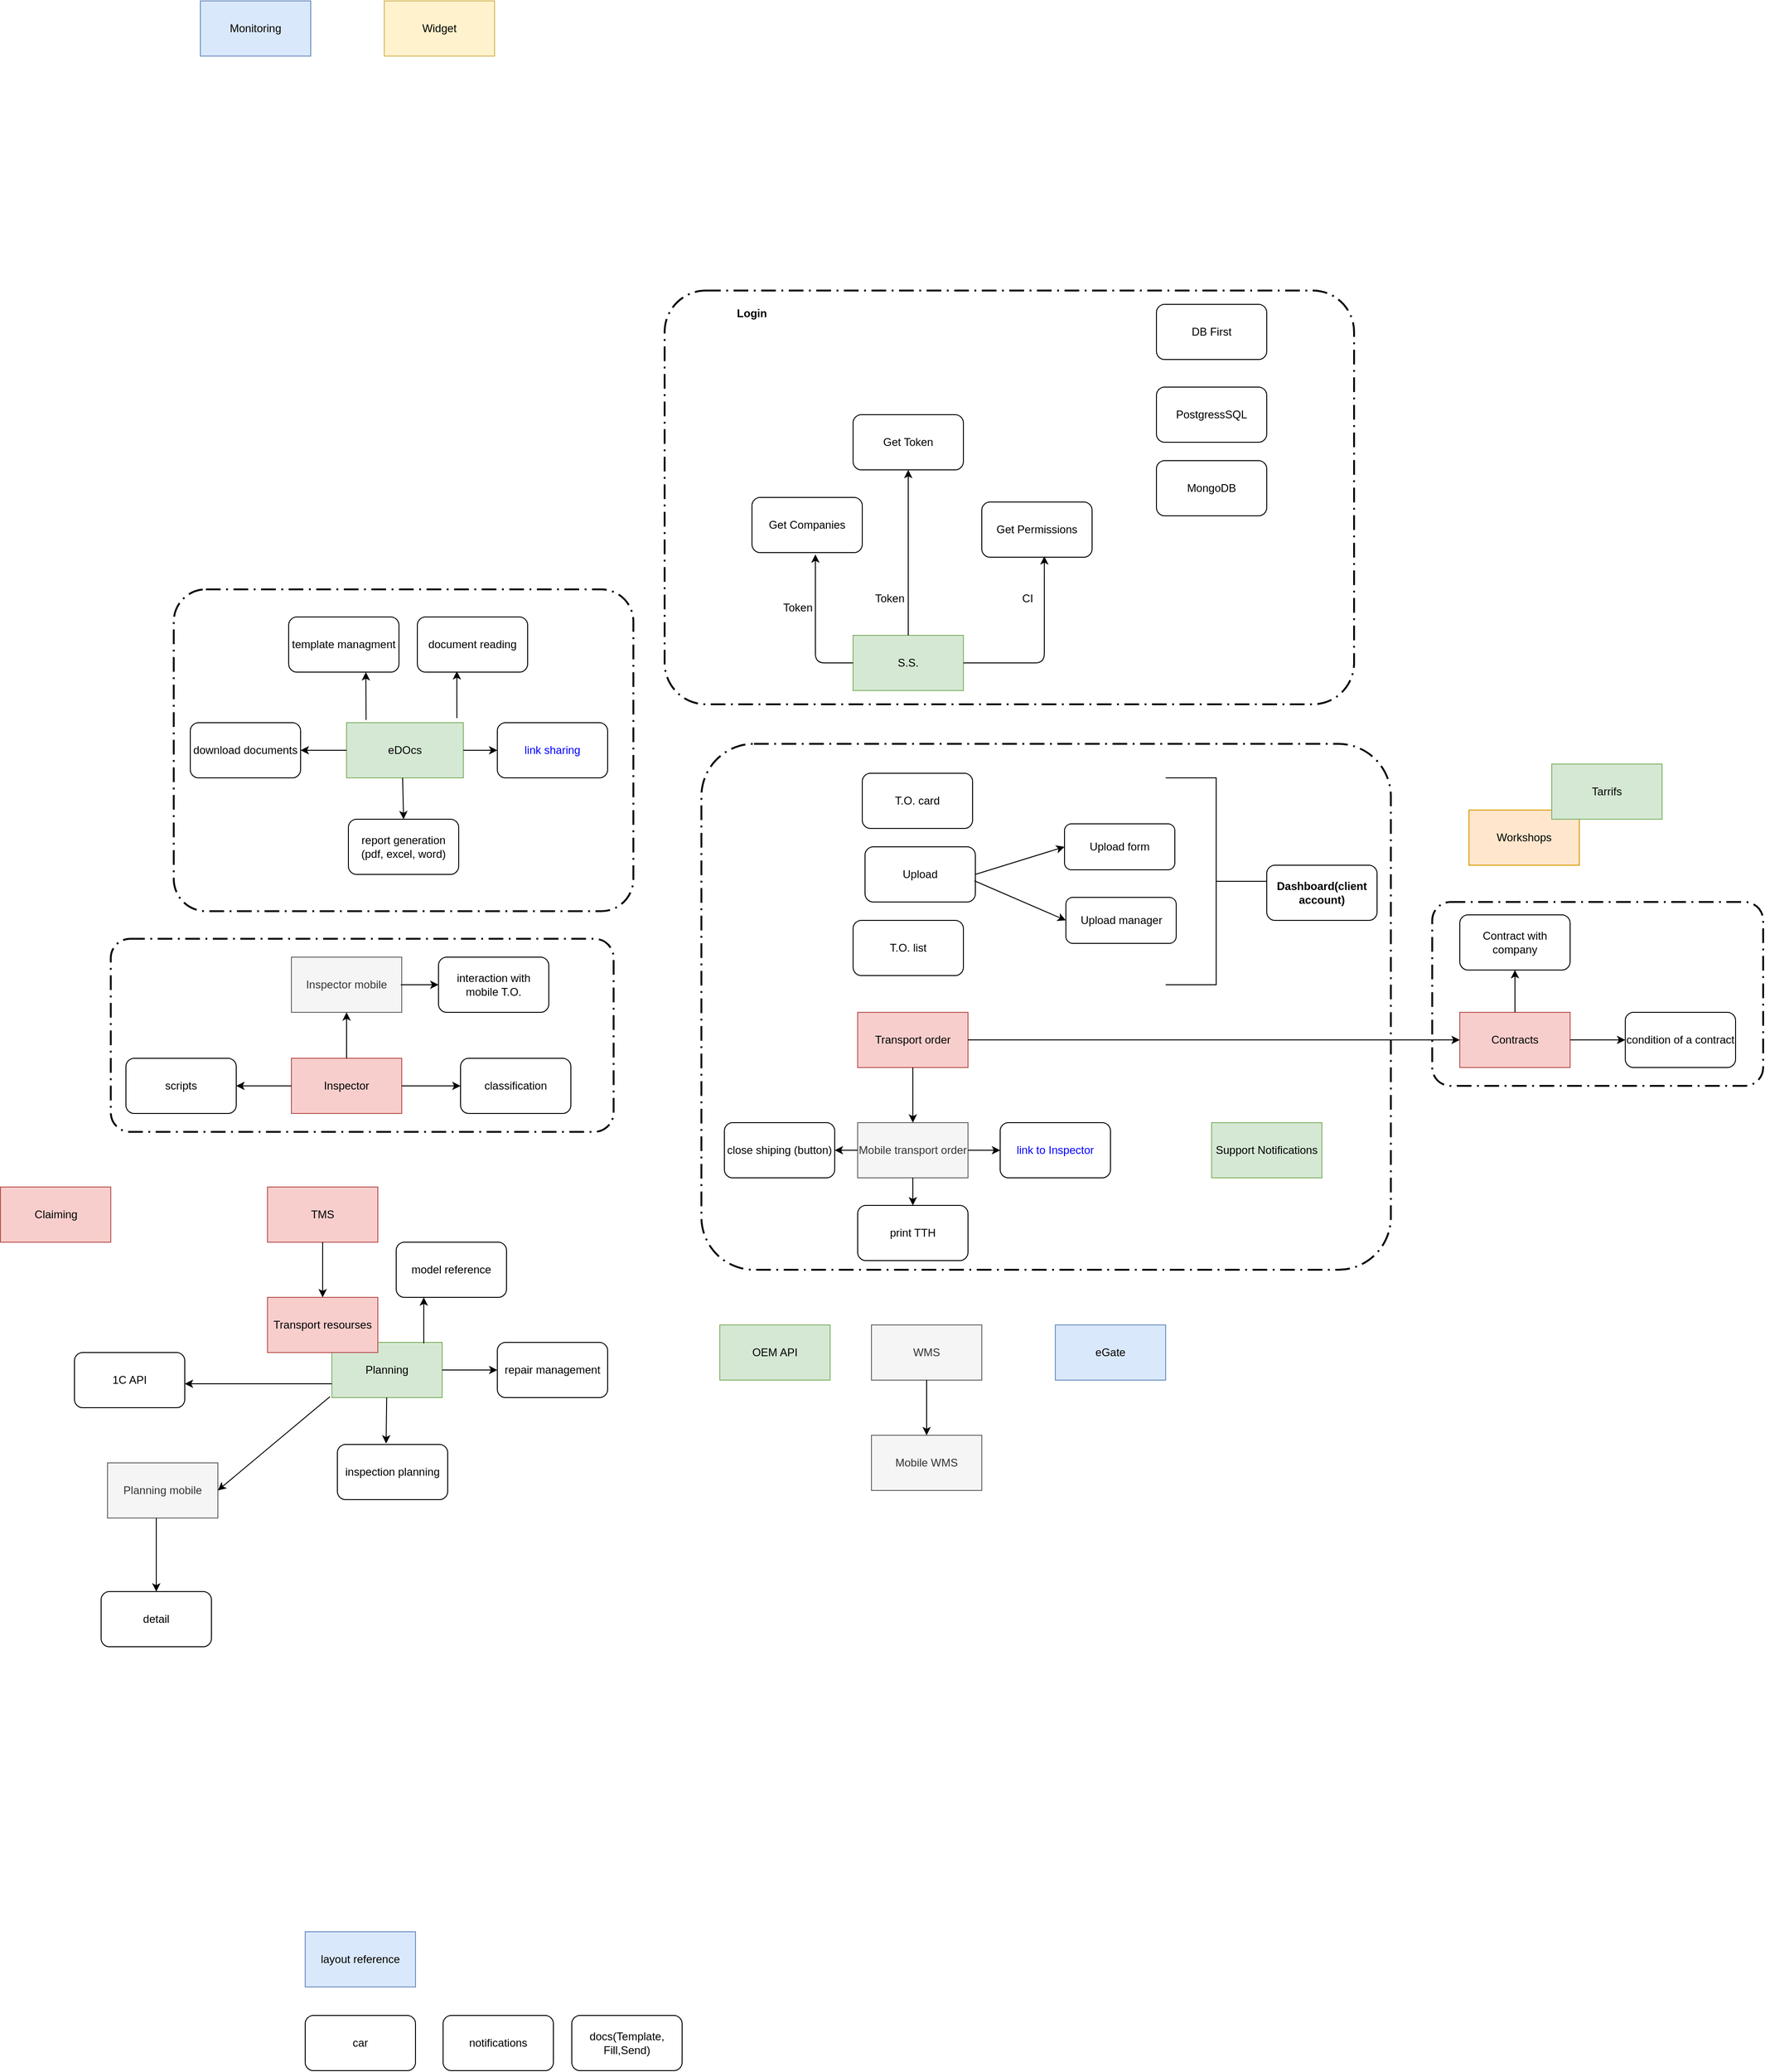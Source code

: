 <mxfile version="12.2.2" type="github" pages="1">
  <diagram id="PTuiXg3LKWEgGaHr2Whp" name="Page-1">
    <mxGraphModel dx="2249" dy="1963" grid="1" gridSize="10" guides="1" tooltips="1" connect="1" arrows="1" fold="1" page="1" pageScale="1" pageWidth="827" pageHeight="1169" math="0" shadow="0">
      <root>
        <mxCell id="0"/>
        <mxCell id="1" parent="0"/>
        <mxCell id="SR8UItn_E_fKGA6fSKFd-1" value="Transport order" style="rounded=0;whiteSpace=wrap;html=1;fillColor=#f8cecc;strokeColor=#b85450;" parent="1" vertex="1">
          <mxGeometry x="335" y="660" width="120" height="60" as="geometry"/>
        </mxCell>
        <mxCell id="SR8UItn_E_fKGA6fSKFd-2" value="Mobile transport order" style="rounded=0;whiteSpace=wrap;html=1;fillColor=#f5f5f5;strokeColor=#666666;fontColor=#333333;" parent="1" vertex="1">
          <mxGeometry x="335" y="780" width="120" height="60" as="geometry"/>
        </mxCell>
        <mxCell id="SR8UItn_E_fKGA6fSKFd-3" value="" style="endArrow=classic;html=1;entryX=0.5;entryY=0;entryDx=0;entryDy=0;" parent="1" source="SR8UItn_E_fKGA6fSKFd-1" target="SR8UItn_E_fKGA6fSKFd-2" edge="1">
          <mxGeometry width="50" height="50" relative="1" as="geometry">
            <mxPoint x="285" y="780" as="sourcePoint"/>
            <mxPoint x="335" y="730" as="targetPoint"/>
          </mxGeometry>
        </mxCell>
        <mxCell id="SR8UItn_E_fKGA6fSKFd-4" value="WMS" style="rounded=0;whiteSpace=wrap;html=1;fillColor=#f5f5f5;strokeColor=#666666;fontColor=#333333;" parent="1" vertex="1">
          <mxGeometry x="350" y="1000" width="120" height="60" as="geometry"/>
        </mxCell>
        <mxCell id="SR8UItn_E_fKGA6fSKFd-5" value="Mobile WMS" style="rounded=0;whiteSpace=wrap;html=1;fillColor=#f5f5f5;strokeColor=#666666;fontColor=#333333;" parent="1" vertex="1">
          <mxGeometry x="350" y="1120" width="120" height="60" as="geometry"/>
        </mxCell>
        <mxCell id="SR8UItn_E_fKGA6fSKFd-6" value="Contracts" style="rounded=0;whiteSpace=wrap;html=1;fillColor=#f8cecc;strokeColor=#b85450;" parent="1" vertex="1">
          <mxGeometry x="990" y="660" width="120" height="60" as="geometry"/>
        </mxCell>
        <mxCell id="SR8UItn_E_fKGA6fSKFd-7" value="" style="endArrow=classic;html=1;exitX=1;exitY=0.5;exitDx=0;exitDy=0;entryX=0;entryY=0.5;entryDx=0;entryDy=0;" parent="1" source="SR8UItn_E_fKGA6fSKFd-1" target="SR8UItn_E_fKGA6fSKFd-6" edge="1">
          <mxGeometry width="50" height="50" relative="1" as="geometry">
            <mxPoint x="455" y="730" as="sourcePoint"/>
            <mxPoint x="505" y="680" as="targetPoint"/>
          </mxGeometry>
        </mxCell>
        <mxCell id="SR8UItn_E_fKGA6fSKFd-8" value="Workshops" style="rounded=0;whiteSpace=wrap;html=1;fillColor=#ffe6cc;strokeColor=#d79b00;" parent="1" vertex="1">
          <mxGeometry x="1000" y="440" width="120" height="60" as="geometry"/>
        </mxCell>
        <mxCell id="SR8UItn_E_fKGA6fSKFd-9" value="Tarrifs" style="rounded=0;whiteSpace=wrap;html=1;fillColor=#d5e8d4;strokeColor=#82b366;" parent="1" vertex="1">
          <mxGeometry x="1090" y="390" width="120" height="60" as="geometry"/>
        </mxCell>
        <mxCell id="SR8UItn_E_fKGA6fSKFd-10" value="eGate" style="rounded=0;whiteSpace=wrap;html=1;fillColor=#dae8fc;strokeColor=#6c8ebf;" parent="1" vertex="1">
          <mxGeometry x="550" y="1000" width="120" height="60" as="geometry"/>
        </mxCell>
        <mxCell id="SR8UItn_E_fKGA6fSKFd-11" value="Monitoring" style="rounded=0;whiteSpace=wrap;html=1;fillColor=#dae8fc;strokeColor=#6c8ebf;" parent="1" vertex="1">
          <mxGeometry x="-380" y="-440" width="120" height="60" as="geometry"/>
        </mxCell>
        <mxCell id="SR8UItn_E_fKGA6fSKFd-12" value="Planning" style="rounded=0;whiteSpace=wrap;html=1;fillColor=#d5e8d4;strokeColor=#82b366;" parent="1" vertex="1">
          <mxGeometry x="-237" y="1019" width="120" height="60" as="geometry"/>
        </mxCell>
        <mxCell id="SR8UItn_E_fKGA6fSKFd-13" value="Transport resourses" style="rounded=0;whiteSpace=wrap;html=1;fillColor=#f8cecc;strokeColor=#b85450;" parent="1" vertex="1">
          <mxGeometry x="-307" y="970" width="120" height="60" as="geometry"/>
        </mxCell>
        <mxCell id="SR8UItn_E_fKGA6fSKFd-14" value="eDOcs" style="rounded=0;whiteSpace=wrap;html=1;fillColor=#d5e8d4;strokeColor=#82b366;" parent="1" vertex="1">
          <mxGeometry x="-221" y="345" width="127" height="60" as="geometry"/>
        </mxCell>
        <mxCell id="SR8UItn_E_fKGA6fSKFd-15" value="Claiming" style="rounded=0;whiteSpace=wrap;html=1;fillColor=#f8cecc;strokeColor=#b85450;" parent="1" vertex="1">
          <mxGeometry x="-597.5" y="850" width="120" height="60" as="geometry"/>
        </mxCell>
        <mxCell id="SR8UItn_E_fKGA6fSKFd-16" value="Inspector" style="rounded=0;whiteSpace=wrap;html=1;fillColor=#f8cecc;strokeColor=#b85450;" parent="1" vertex="1">
          <mxGeometry x="-281" y="710" width="120" height="60" as="geometry"/>
        </mxCell>
        <mxCell id="SR8UItn_E_fKGA6fSKFd-17" value="Inspector mobile" style="rounded=0;whiteSpace=wrap;html=1;fillColor=#f5f5f5;strokeColor=#666666;fontColor=#333333;" parent="1" vertex="1">
          <mxGeometry x="-281" y="600" width="120" height="60" as="geometry"/>
        </mxCell>
        <mxCell id="SR8UItn_E_fKGA6fSKFd-18" value="" style="endArrow=classic;html=1;entryX=0.5;entryY=1;entryDx=0;entryDy=0;" parent="1" target="SR8UItn_E_fKGA6fSKFd-17" edge="1">
          <mxGeometry width="50" height="50" relative="1" as="geometry">
            <mxPoint x="-221" y="710" as="sourcePoint"/>
            <mxPoint x="-191" y="680" as="targetPoint"/>
          </mxGeometry>
        </mxCell>
        <mxCell id="SR8UItn_E_fKGA6fSKFd-19" value="S.S." style="rounded=0;whiteSpace=wrap;html=1;fillColor=#d5e8d4;strokeColor=#82b366;" parent="1" vertex="1">
          <mxGeometry x="330" y="250" width="120" height="60" as="geometry"/>
        </mxCell>
        <mxCell id="SR8UItn_E_fKGA6fSKFd-20" value="OEM API" style="rounded=0;whiteSpace=wrap;html=1;fillColor=#d5e8d4;strokeColor=#82b366;" parent="1" vertex="1">
          <mxGeometry x="185" y="1000" width="120" height="60" as="geometry"/>
        </mxCell>
        <mxCell id="SR8UItn_E_fKGA6fSKFd-21" value="Widget" style="rounded=0;whiteSpace=wrap;html=1;fillColor=#fff2cc;strokeColor=#d6b656;" parent="1" vertex="1">
          <mxGeometry x="-180" y="-440" width="120" height="60" as="geometry"/>
        </mxCell>
        <mxCell id="SR8UItn_E_fKGA6fSKFd-22" value="TMS" style="rounded=0;whiteSpace=wrap;html=1;fillColor=#f8cecc;strokeColor=#b85450;" parent="1" vertex="1">
          <mxGeometry x="-307" y="850" width="120" height="60" as="geometry"/>
        </mxCell>
        <mxCell id="SR8UItn_E_fKGA6fSKFd-24" value="" style="endArrow=classic;html=1;exitX=0.5;exitY=1;exitDx=0;exitDy=0;" parent="1" source="SR8UItn_E_fKGA6fSKFd-4" target="SR8UItn_E_fKGA6fSKFd-5" edge="1">
          <mxGeometry width="50" height="50" relative="1" as="geometry">
            <mxPoint x="340" y="1120" as="sourcePoint"/>
            <mxPoint x="390" y="1070" as="targetPoint"/>
          </mxGeometry>
        </mxCell>
        <mxCell id="SR8UItn_E_fKGA6fSKFd-25" value="Get Companies" style="rounded=1;whiteSpace=wrap;html=1;" parent="1" vertex="1">
          <mxGeometry x="220" y="100" width="120" height="60" as="geometry"/>
        </mxCell>
        <mxCell id="SR8UItn_E_fKGA6fSKFd-26" value="Get Permissions" style="rounded=1;whiteSpace=wrap;html=1;" parent="1" vertex="1">
          <mxGeometry x="470" y="105" width="120" height="60" as="geometry"/>
        </mxCell>
        <mxCell id="SR8UItn_E_fKGA6fSKFd-27" value="" style="endArrow=classic;html=1;exitX=0;exitY=0.5;exitDx=0;exitDy=0;entryX=0.575;entryY=1.033;entryDx=0;entryDy=0;entryPerimeter=0;" parent="1" source="SR8UItn_E_fKGA6fSKFd-19" target="SR8UItn_E_fKGA6fSKFd-25" edge="1">
          <mxGeometry width="50" height="50" relative="1" as="geometry">
            <mxPoint x="250" y="320" as="sourcePoint"/>
            <mxPoint x="290" y="210" as="targetPoint"/>
            <Array as="points">
              <mxPoint x="289" y="280"/>
            </Array>
          </mxGeometry>
        </mxCell>
        <mxCell id="SR8UItn_E_fKGA6fSKFd-28" value="" style="endArrow=classic;html=1;entryX=0.567;entryY=0.983;entryDx=0;entryDy=0;entryPerimeter=0;exitX=1;exitY=0.5;exitDx=0;exitDy=0;" parent="1" source="SR8UItn_E_fKGA6fSKFd-19" target="SR8UItn_E_fKGA6fSKFd-26" edge="1">
          <mxGeometry width="50" height="50" relative="1" as="geometry">
            <mxPoint x="460" y="300" as="sourcePoint"/>
            <mxPoint x="510" y="250" as="targetPoint"/>
            <Array as="points">
              <mxPoint x="538" y="280"/>
            </Array>
          </mxGeometry>
        </mxCell>
        <mxCell id="SR8UItn_E_fKGA6fSKFd-29" value="Get Token" style="rounded=1;whiteSpace=wrap;html=1;" parent="1" vertex="1">
          <mxGeometry x="330" y="10" width="120" height="60" as="geometry"/>
        </mxCell>
        <mxCell id="SR8UItn_E_fKGA6fSKFd-30" value="" style="endArrow=classic;html=1;entryX=0.5;entryY=1;entryDx=0;entryDy=0;" parent="1" source="SR8UItn_E_fKGA6fSKFd-19" target="SR8UItn_E_fKGA6fSKFd-29" edge="1">
          <mxGeometry width="50" height="50" relative="1" as="geometry">
            <mxPoint x="360" y="240" as="sourcePoint"/>
            <mxPoint x="400" y="120" as="targetPoint"/>
          </mxGeometry>
        </mxCell>
        <mxCell id="SR8UItn_E_fKGA6fSKFd-32" value="Token" style="text;html=1;strokeColor=none;fillColor=none;align=center;verticalAlign=middle;whiteSpace=wrap;rounded=0;" parent="1" vertex="1">
          <mxGeometry x="250" y="210" width="40" height="20" as="geometry"/>
        </mxCell>
        <mxCell id="SR8UItn_E_fKGA6fSKFd-33" value="Token" style="text;html=1;strokeColor=none;fillColor=none;align=center;verticalAlign=middle;whiteSpace=wrap;rounded=0;" parent="1" vertex="1">
          <mxGeometry x="350" y="200" width="40" height="20" as="geometry"/>
        </mxCell>
        <mxCell id="SR8UItn_E_fKGA6fSKFd-34" value="CI" style="text;html=1;strokeColor=none;fillColor=none;align=center;verticalAlign=middle;whiteSpace=wrap;rounded=0;" parent="1" vertex="1">
          <mxGeometry x="500" y="200" width="40" height="20" as="geometry"/>
        </mxCell>
        <mxCell id="SR8UItn_E_fKGA6fSKFd-36" value="&#xa;&#xa;" style="rounded=1;arcSize=10;dashed=1;strokeColor=#000000;fillColor=none;gradientColor=none;dashPattern=8 3 1 3;strokeWidth=2;" parent="1" vertex="1">
          <mxGeometry x="125" y="-125" width="750" height="450" as="geometry"/>
        </mxCell>
        <mxCell id="SR8UItn_E_fKGA6fSKFd-37" value="&lt;font style=&quot;font-size: 12px&quot;&gt;&lt;b&gt;Login&lt;/b&gt;&lt;/font&gt;" style="text;html=1;strokeColor=none;fillColor=none;align=center;verticalAlign=middle;whiteSpace=wrap;rounded=0;" parent="1" vertex="1">
          <mxGeometry x="170" y="-110" width="100" height="20" as="geometry"/>
        </mxCell>
        <mxCell id="SR8UItn_E_fKGA6fSKFd-38" value="DB First" style="rounded=1;whiteSpace=wrap;html=1;" parent="1" vertex="1">
          <mxGeometry x="660" y="-110" width="120" height="60" as="geometry"/>
        </mxCell>
        <mxCell id="SR8UItn_E_fKGA6fSKFd-39" value="PostgressSQL" style="rounded=1;whiteSpace=wrap;html=1;" parent="1" vertex="1">
          <mxGeometry x="660" y="-20" width="120" height="60" as="geometry"/>
        </mxCell>
        <mxCell id="SR8UItn_E_fKGA6fSKFd-40" value="MongoDB" style="rounded=1;whiteSpace=wrap;html=1;" parent="1" vertex="1">
          <mxGeometry x="660" y="60" width="120" height="60" as="geometry"/>
        </mxCell>
        <mxCell id="SR8UItn_E_fKGA6fSKFd-41" value="" style="rounded=1;arcSize=10;dashed=1;strokeColor=#000000;fillColor=none;gradientColor=none;dashPattern=8 3 1 3;strokeWidth=2;" parent="1" vertex="1">
          <mxGeometry x="165" y="368" width="750" height="572" as="geometry"/>
        </mxCell>
        <mxCell id="7x3MDn5NO5UKp1_px_gG-1" value="T.O. list" style="rounded=1;whiteSpace=wrap;html=1;" parent="1" vertex="1">
          <mxGeometry x="330" y="560" width="120" height="60" as="geometry"/>
        </mxCell>
        <mxCell id="7x3MDn5NO5UKp1_px_gG-2" value="T.O. card" style="rounded=1;whiteSpace=wrap;html=1;" parent="1" vertex="1">
          <mxGeometry x="340" y="400" width="120" height="60" as="geometry"/>
        </mxCell>
        <mxCell id="7x3MDn5NO5UKp1_px_gG-3" value="Upload" style="rounded=1;whiteSpace=wrap;html=1;" parent="1" vertex="1">
          <mxGeometry x="343" y="480" width="120" height="60" as="geometry"/>
        </mxCell>
        <mxCell id="7x3MDn5NO5UKp1_px_gG-5" value="Upload form" style="rounded=1;whiteSpace=wrap;html=1;" parent="1" vertex="1">
          <mxGeometry x="560" y="455" width="120" height="50" as="geometry"/>
        </mxCell>
        <mxCell id="7x3MDn5NO5UKp1_px_gG-6" value="" style="endArrow=classic;html=1;exitX=0.992;exitY=0.617;exitDx=0;exitDy=0;entryX=0;entryY=0.5;entryDx=0;entryDy=0;exitPerimeter=0;" parent="1" source="7x3MDn5NO5UKp1_px_gG-3" target="7x3MDn5NO5UKp1_px_gG-7" edge="1">
          <mxGeometry width="50" height="50" relative="1" as="geometry">
            <mxPoint x="580" y="630" as="sourcePoint"/>
            <mxPoint x="530" y="600" as="targetPoint"/>
          </mxGeometry>
        </mxCell>
        <mxCell id="7x3MDn5NO5UKp1_px_gG-7" value="Upload manager" style="rounded=1;whiteSpace=wrap;html=1;" parent="1" vertex="1">
          <mxGeometry x="561.5" y="535" width="120" height="50" as="geometry"/>
        </mxCell>
        <mxCell id="7x3MDn5NO5UKp1_px_gG-9" value="&lt;b&gt;Dashboard(client account)&lt;/b&gt;" style="rounded=1;whiteSpace=wrap;html=1;" parent="1" vertex="1">
          <mxGeometry x="780" y="500" width="120" height="60" as="geometry"/>
        </mxCell>
        <mxCell id="7x3MDn5NO5UKp1_px_gG-10" value="" style="html=1;shape=mxgraph.flowchart.annotation_2;align=left;labelPosition=right;rotation=-180;" parent="1" vertex="1">
          <mxGeometry x="670" y="405" width="110" height="225" as="geometry"/>
        </mxCell>
        <mxCell id="7x3MDn5NO5UKp1_px_gG-12" value="" style="endArrow=classic;html=1;exitX=1;exitY=0.5;exitDx=0;exitDy=0;entryX=0;entryY=0.5;entryDx=0;entryDy=0;" parent="1" source="SR8UItn_E_fKGA6fSKFd-2" target="7x3MDn5NO5UKp1_px_gG-13" edge="1">
          <mxGeometry width="50" height="50" relative="1" as="geometry">
            <mxPoint x="510" y="840" as="sourcePoint"/>
            <mxPoint x="530" y="810" as="targetPoint"/>
          </mxGeometry>
        </mxCell>
        <mxCell id="7x3MDn5NO5UKp1_px_gG-13" value="&lt;font color=&quot;#0000ff&quot;&gt;link to Inspector&lt;/font&gt;" style="rounded=1;whiteSpace=wrap;html=1;" parent="1" vertex="1">
          <mxGeometry x="490" y="780" width="120" height="60" as="geometry"/>
        </mxCell>
        <mxCell id="7x3MDn5NO5UKp1_px_gG-14" value="print TTH" style="rounded=1;whiteSpace=wrap;html=1;" parent="1" vertex="1">
          <mxGeometry x="335" y="870" width="120" height="60" as="geometry"/>
        </mxCell>
        <mxCell id="7x3MDn5NO5UKp1_px_gG-15" value="close shiping (button)" style="rounded=1;whiteSpace=wrap;html=1;" parent="1" vertex="1">
          <mxGeometry x="190" y="780" width="120" height="60" as="geometry"/>
        </mxCell>
        <mxCell id="7x3MDn5NO5UKp1_px_gG-16" value="" style="endArrow=classic;html=1;exitX=0.5;exitY=1;exitDx=0;exitDy=0;" parent="1" source="SR8UItn_E_fKGA6fSKFd-2" target="7x3MDn5NO5UKp1_px_gG-14" edge="1">
          <mxGeometry width="50" height="50" relative="1" as="geometry">
            <mxPoint x="350" y="890" as="sourcePoint"/>
            <mxPoint x="400" y="840" as="targetPoint"/>
          </mxGeometry>
        </mxCell>
        <mxCell id="7x3MDn5NO5UKp1_px_gG-17" value="" style="endArrow=classic;html=1;exitX=0;exitY=0.5;exitDx=0;exitDy=0;" parent="1" source="SR8UItn_E_fKGA6fSKFd-2" target="7x3MDn5NO5UKp1_px_gG-15" edge="1">
          <mxGeometry width="50" height="50" relative="1" as="geometry">
            <mxPoint x="240" y="930" as="sourcePoint"/>
            <mxPoint x="290" y="880" as="targetPoint"/>
          </mxGeometry>
        </mxCell>
        <mxCell id="7x3MDn5NO5UKp1_px_gG-18" value="report generation (pdf, excel, word)" style="rounded=1;whiteSpace=wrap;html=1;" parent="1" vertex="1">
          <mxGeometry x="-219" y="450" width="120" height="60" as="geometry"/>
        </mxCell>
        <mxCell id="7x3MDn5NO5UKp1_px_gG-19" value="" style="endArrow=classic;html=1;entryX=0.5;entryY=0;entryDx=0;entryDy=0;" parent="1" target="7x3MDn5NO5UKp1_px_gG-18" edge="1">
          <mxGeometry width="50" height="50" relative="1" as="geometry">
            <mxPoint x="-160" y="405" as="sourcePoint"/>
            <mxPoint x="-121" y="415" as="targetPoint"/>
          </mxGeometry>
        </mxCell>
        <mxCell id="7x3MDn5NO5UKp1_px_gG-20" value="download documents" style="rounded=1;whiteSpace=wrap;html=1;" parent="1" vertex="1">
          <mxGeometry x="-391" y="345" width="120" height="60" as="geometry"/>
        </mxCell>
        <mxCell id="7x3MDn5NO5UKp1_px_gG-21" value="" style="endArrow=classic;html=1;entryX=1;entryY=0.5;entryDx=0;entryDy=0;exitX=0;exitY=0.5;exitDx=0;exitDy=0;" parent="1" source="SR8UItn_E_fKGA6fSKFd-14" target="7x3MDn5NO5UKp1_px_gG-20" edge="1">
          <mxGeometry width="50" height="50" relative="1" as="geometry">
            <mxPoint x="-261" y="415" as="sourcePoint"/>
            <mxPoint x="-211" y="365" as="targetPoint"/>
          </mxGeometry>
        </mxCell>
        <mxCell id="7x3MDn5NO5UKp1_px_gG-22" value="&lt;font color=&quot;#0000ff&quot;&gt;link sharing&lt;/font&gt;" style="rounded=1;whiteSpace=wrap;html=1;" parent="1" vertex="1">
          <mxGeometry x="-57" y="345" width="120" height="60" as="geometry"/>
        </mxCell>
        <mxCell id="7x3MDn5NO5UKp1_px_gG-23" value="" style="endArrow=classic;html=1;exitX=1;exitY=0.5;exitDx=0;exitDy=0;entryX=0;entryY=0.5;entryDx=0;entryDy=0;" parent="1" source="SR8UItn_E_fKGA6fSKFd-14" target="7x3MDn5NO5UKp1_px_gG-22" edge="1">
          <mxGeometry width="50" height="50" relative="1" as="geometry">
            <mxPoint x="-77" y="348" as="sourcePoint"/>
            <mxPoint x="-27" y="298" as="targetPoint"/>
          </mxGeometry>
        </mxCell>
        <mxCell id="7x3MDn5NO5UKp1_px_gG-24" value="interaction with mobile T.O." style="rounded=1;whiteSpace=wrap;html=1;" parent="1" vertex="1">
          <mxGeometry x="-121" y="600" width="120" height="60" as="geometry"/>
        </mxCell>
        <mxCell id="7x3MDn5NO5UKp1_px_gG-25" value="" style="endArrow=classic;html=1;entryX=0;entryY=0.5;entryDx=0;entryDy=0;" parent="1" target="7x3MDn5NO5UKp1_px_gG-24" edge="1">
          <mxGeometry width="50" height="50" relative="1" as="geometry">
            <mxPoint x="-162" y="630" as="sourcePoint"/>
            <mxPoint x="-71" y="510" as="targetPoint"/>
          </mxGeometry>
        </mxCell>
        <mxCell id="7x3MDn5NO5UKp1_px_gG-26" value="" style="rounded=1;arcSize=10;dashed=1;strokeColor=#000000;fillColor=none;gradientColor=none;dashPattern=8 3 1 3;strokeWidth=2;" parent="1" vertex="1">
          <mxGeometry x="-477.5" y="580" width="547" height="210" as="geometry"/>
        </mxCell>
        <mxCell id="7x3MDn5NO5UKp1_px_gG-27" value="template managment" style="rounded=1;whiteSpace=wrap;html=1;" parent="1" vertex="1">
          <mxGeometry x="-284" y="230" width="120" height="60" as="geometry"/>
        </mxCell>
        <mxCell id="7x3MDn5NO5UKp1_px_gG-28" value="document reading" style="rounded=1;whiteSpace=wrap;html=1;" parent="1" vertex="1">
          <mxGeometry x="-144" y="230" width="120" height="60" as="geometry"/>
        </mxCell>
        <mxCell id="7x3MDn5NO5UKp1_px_gG-29" value="" style="endArrow=classic;html=1;exitX=0.167;exitY=-0.05;exitDx=0;exitDy=0;exitPerimeter=0;" parent="1" source="SR8UItn_E_fKGA6fSKFd-14" edge="1">
          <mxGeometry width="50" height="50" relative="1" as="geometry">
            <mxPoint x="-200" y="340" as="sourcePoint"/>
            <mxPoint x="-200" y="290" as="targetPoint"/>
          </mxGeometry>
        </mxCell>
        <mxCell id="7x3MDn5NO5UKp1_px_gG-30" value="" style="endArrow=classic;html=1;entryX=0.358;entryY=0.983;entryDx=0;entryDy=0;entryPerimeter=0;" parent="1" target="7x3MDn5NO5UKp1_px_gG-28" edge="1">
          <mxGeometry width="50" height="50" relative="1" as="geometry">
            <mxPoint x="-101" y="340" as="sourcePoint"/>
            <mxPoint x="-64" y="300" as="targetPoint"/>
          </mxGeometry>
        </mxCell>
        <mxCell id="7x3MDn5NO5UKp1_px_gG-31" value="" style="rounded=1;arcSize=10;dashed=1;strokeColor=#000000;fillColor=none;gradientColor=none;dashPattern=8 3 1 3;strokeWidth=2;" parent="1" vertex="1">
          <mxGeometry x="-409" y="200" width="500" height="350" as="geometry"/>
        </mxCell>
        <mxCell id="7x3MDn5NO5UKp1_px_gG-33" value="" style="endArrow=classic;html=1;exitX=0.5;exitY=1;exitDx=0;exitDy=0;" parent="1" source="SR8UItn_E_fKGA6fSKFd-22" target="SR8UItn_E_fKGA6fSKFd-13" edge="1">
          <mxGeometry width="50" height="50" relative="1" as="geometry">
            <mxPoint x="-117" y="1010" as="sourcePoint"/>
            <mxPoint x="-67" y="960" as="targetPoint"/>
          </mxGeometry>
        </mxCell>
        <mxCell id="7x3MDn5NO5UKp1_px_gG-34" value="Contract with company" style="rounded=1;whiteSpace=wrap;html=1;" parent="1" vertex="1">
          <mxGeometry x="990" y="554" width="120" height="60" as="geometry"/>
        </mxCell>
        <mxCell id="7x3MDn5NO5UKp1_px_gG-35" value="condition of a contract" style="rounded=1;whiteSpace=wrap;html=1;" parent="1" vertex="1">
          <mxGeometry x="1170" y="660" width="120" height="60" as="geometry"/>
        </mxCell>
        <mxCell id="7x3MDn5NO5UKp1_px_gG-36" value="" style="endArrow=classic;html=1;exitX=1;exitY=0.5;exitDx=0;exitDy=0;entryX=0;entryY=0.5;entryDx=0;entryDy=0;" parent="1" source="SR8UItn_E_fKGA6fSKFd-6" target="7x3MDn5NO5UKp1_px_gG-35" edge="1">
          <mxGeometry width="50" height="50" relative="1" as="geometry">
            <mxPoint x="1040" y="840" as="sourcePoint"/>
            <mxPoint x="1160" y="690" as="targetPoint"/>
          </mxGeometry>
        </mxCell>
        <mxCell id="7x3MDn5NO5UKp1_px_gG-37" value="" style="endArrow=classic;html=1;entryX=0.5;entryY=1;entryDx=0;entryDy=0;exitX=0.5;exitY=0;exitDx=0;exitDy=0;" parent="1" source="SR8UItn_E_fKGA6fSKFd-6" target="7x3MDn5NO5UKp1_px_gG-34" edge="1">
          <mxGeometry width="50" height="50" relative="1" as="geometry">
            <mxPoint x="1030" y="670" as="sourcePoint"/>
            <mxPoint x="1080" y="620" as="targetPoint"/>
          </mxGeometry>
        </mxCell>
        <mxCell id="7x3MDn5NO5UKp1_px_gG-38" value="" style="rounded=1;arcSize=10;dashed=1;strokeColor=#000000;fillColor=none;gradientColor=none;dashPattern=8 3 1 3;strokeWidth=2;" parent="1" vertex="1">
          <mxGeometry x="960" y="540" width="360" height="200" as="geometry"/>
        </mxCell>
        <mxCell id="7x3MDn5NO5UKp1_px_gG-39" value="Support Notifications" style="rounded=0;whiteSpace=wrap;html=1;fillColor=#d5e8d4;strokeColor=#82b366;" parent="1" vertex="1">
          <mxGeometry x="720" y="780" width="120" height="60" as="geometry"/>
        </mxCell>
        <mxCell id="7x3MDn5NO5UKp1_px_gG-40" value="inspection planning" style="rounded=1;whiteSpace=wrap;html=1;" parent="1" vertex="1">
          <mxGeometry x="-231" y="1130" width="120" height="60" as="geometry"/>
        </mxCell>
        <mxCell id="7x3MDn5NO5UKp1_px_gG-41" value="" style="endArrow=classic;html=1;entryX=0.442;entryY=-0.017;entryDx=0;entryDy=0;entryPerimeter=0;" parent="1" source="SR8UItn_E_fKGA6fSKFd-12" target="7x3MDn5NO5UKp1_px_gG-40" edge="1">
          <mxGeometry width="50" height="50" relative="1" as="geometry">
            <mxPoint x="-197" y="1170" as="sourcePoint"/>
            <mxPoint x="-147" y="1120" as="targetPoint"/>
          </mxGeometry>
        </mxCell>
        <mxCell id="7x3MDn5NO5UKp1_px_gG-42" value="" style="endArrow=classic;html=1;exitX=0;exitY=0.75;exitDx=0;exitDy=0;" parent="1" source="SR8UItn_E_fKGA6fSKFd-12" edge="1">
          <mxGeometry width="50" height="50" relative="1" as="geometry">
            <mxPoint x="-357" y="1130" as="sourcePoint"/>
            <mxPoint x="-397" y="1064" as="targetPoint"/>
          </mxGeometry>
        </mxCell>
        <mxCell id="7x3MDn5NO5UKp1_px_gG-43" value="1C API" style="rounded=1;whiteSpace=wrap;html=1;" parent="1" vertex="1">
          <mxGeometry x="-517" y="1030" width="120" height="60" as="geometry"/>
        </mxCell>
        <mxCell id="7x3MDn5NO5UKp1_px_gG-44" value="Planning mobile" style="rounded=0;whiteSpace=wrap;html=1;fillColor=#f5f5f5;strokeColor=#666666;fontColor=#333333;" parent="1" vertex="1">
          <mxGeometry x="-481" y="1150" width="120" height="60" as="geometry"/>
        </mxCell>
        <mxCell id="7x3MDn5NO5UKp1_px_gG-45" value="repair management" style="rounded=1;whiteSpace=wrap;html=1;" parent="1" vertex="1">
          <mxGeometry x="-57" y="1019" width="120" height="60" as="geometry"/>
        </mxCell>
        <mxCell id="7x3MDn5NO5UKp1_px_gG-46" value="" style="endArrow=classic;html=1;exitX=1;exitY=0.5;exitDx=0;exitDy=0;entryX=0;entryY=0.5;entryDx=0;entryDy=0;" parent="1" source="SR8UItn_E_fKGA6fSKFd-12" target="7x3MDn5NO5UKp1_px_gG-45" edge="1">
          <mxGeometry width="50" height="50" relative="1" as="geometry">
            <mxPoint x="-97" y="1030" as="sourcePoint"/>
            <mxPoint x="-47" y="980" as="targetPoint"/>
          </mxGeometry>
        </mxCell>
        <mxCell id="7x3MDn5NO5UKp1_px_gG-47" value="" style="endArrow=classic;html=1;entryX=0.5;entryY=0;entryDx=0;entryDy=0;" parent="1" target="7x3MDn5NO5UKp1_px_gG-48" edge="1">
          <mxGeometry width="50" height="50" relative="1" as="geometry">
            <mxPoint x="-428" y="1210" as="sourcePoint"/>
            <mxPoint x="-437" y="1290" as="targetPoint"/>
          </mxGeometry>
        </mxCell>
        <mxCell id="7x3MDn5NO5UKp1_px_gG-48" value="detail" style="rounded=1;whiteSpace=wrap;html=1;" parent="1" vertex="1">
          <mxGeometry x="-488" y="1290" width="120" height="60" as="geometry"/>
        </mxCell>
        <mxCell id="7x3MDn5NO5UKp1_px_gG-49" value="" style="endArrow=classic;html=1;exitX=-0.017;exitY=0.983;exitDx=0;exitDy=0;exitPerimeter=0;entryX=1;entryY=0.5;entryDx=0;entryDy=0;" parent="1" source="SR8UItn_E_fKGA6fSKFd-12" target="7x3MDn5NO5UKp1_px_gG-44" edge="1">
          <mxGeometry width="50" height="50" relative="1" as="geometry">
            <mxPoint x="-317" y="1250" as="sourcePoint"/>
            <mxPoint x="-267" y="1200" as="targetPoint"/>
          </mxGeometry>
        </mxCell>
        <mxCell id="7x3MDn5NO5UKp1_px_gG-50" value="layout reference" style="rounded=0;whiteSpace=wrap;html=1;fillColor=#dae8fc;strokeColor=#6c8ebf;" parent="1" vertex="1">
          <mxGeometry x="-266" y="1660" width="120" height="60" as="geometry"/>
        </mxCell>
        <mxCell id="7x3MDn5NO5UKp1_px_gG-51" value="car" style="rounded=1;whiteSpace=wrap;html=1;" parent="1" vertex="1">
          <mxGeometry x="-266" y="1751" width="120" height="60" as="geometry"/>
        </mxCell>
        <mxCell id="7x3MDn5NO5UKp1_px_gG-52" value="notifications" style="rounded=1;whiteSpace=wrap;html=1;" parent="1" vertex="1">
          <mxGeometry x="-116" y="1751" width="120" height="60" as="geometry"/>
        </mxCell>
        <mxCell id="7x3MDn5NO5UKp1_px_gG-53" value="docs(Template, Fill,Send)" style="rounded=1;whiteSpace=wrap;html=1;" parent="1" vertex="1">
          <mxGeometry x="24" y="1751" width="120" height="60" as="geometry"/>
        </mxCell>
        <mxCell id="7x3MDn5NO5UKp1_px_gG-54" value="" style="endArrow=classic;html=1;" parent="1" edge="1">
          <mxGeometry width="50" height="50" relative="1" as="geometry">
            <mxPoint x="-137" y="1020" as="sourcePoint"/>
            <mxPoint x="-137" y="970" as="targetPoint"/>
          </mxGeometry>
        </mxCell>
        <mxCell id="7x3MDn5NO5UKp1_px_gG-56" value="model reference" style="rounded=1;whiteSpace=wrap;html=1;" parent="1" vertex="1">
          <mxGeometry x="-167" y="910" width="120" height="60" as="geometry"/>
        </mxCell>
        <mxCell id="7x3MDn5NO5UKp1_px_gG-57" value="scripts" style="rounded=1;whiteSpace=wrap;html=1;" parent="1" vertex="1">
          <mxGeometry x="-461" y="710" width="120" height="60" as="geometry"/>
        </mxCell>
        <mxCell id="7x3MDn5NO5UKp1_px_gG-58" value="classification" style="rounded=1;whiteSpace=wrap;html=1;" parent="1" vertex="1">
          <mxGeometry x="-97" y="710" width="120" height="60" as="geometry"/>
        </mxCell>
        <mxCell id="7x3MDn5NO5UKp1_px_gG-59" value="" style="endArrow=classic;html=1;exitX=1;exitY=0.5;exitDx=0;exitDy=0;entryX=0;entryY=0.5;entryDx=0;entryDy=0;" parent="1" source="SR8UItn_E_fKGA6fSKFd-16" target="7x3MDn5NO5UKp1_px_gG-58" edge="1">
          <mxGeometry width="50" height="50" relative="1" as="geometry">
            <mxPoint x="-127" y="780" as="sourcePoint"/>
            <mxPoint x="-117" y="740" as="targetPoint"/>
          </mxGeometry>
        </mxCell>
        <mxCell id="7x3MDn5NO5UKp1_px_gG-61" value="" style="endArrow=classic;html=1;exitX=0;exitY=0.5;exitDx=0;exitDy=0;entryX=1;entryY=0.5;entryDx=0;entryDy=0;" parent="1" source="SR8UItn_E_fKGA6fSKFd-16" target="7x3MDn5NO5UKp1_px_gG-57" edge="1">
          <mxGeometry width="50" height="50" relative="1" as="geometry">
            <mxPoint x="-337" y="770" as="sourcePoint"/>
            <mxPoint x="-317" y="730" as="targetPoint"/>
          </mxGeometry>
        </mxCell>
        <mxCell id="7x3MDn5NO5UKp1_px_gG-64" value="" style="endArrow=classic;html=1;exitX=1;exitY=0.5;exitDx=0;exitDy=0;entryX=0;entryY=0.5;entryDx=0;entryDy=0;" parent="1" source="7x3MDn5NO5UKp1_px_gG-3" target="7x3MDn5NO5UKp1_px_gG-5" edge="1">
          <mxGeometry width="50" height="50" relative="1" as="geometry">
            <mxPoint x="473" y="610" as="sourcePoint"/>
            <mxPoint x="540" y="510" as="targetPoint"/>
          </mxGeometry>
        </mxCell>
      </root>
    </mxGraphModel>
  </diagram>
</mxfile>
